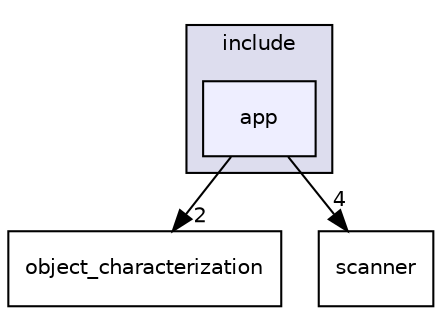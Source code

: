 digraph "include/app" {
  compound=true
  node [ fontsize="10", fontname="Helvetica"];
  edge [ labelfontsize="10", labelfontname="Helvetica"];
  subgraph clusterdir_d44c64559bbebec7f509842c48db8b23 {
    graph [ bgcolor="#ddddee", pencolor="black", label="include" fontname="Helvetica", fontsize="10", URL="dir_d44c64559bbebec7f509842c48db8b23.html"]
  dir_98ff7954eb3842da01d2ae02361edfa5 [shape=box, label="app", style="filled", fillcolor="#eeeeff", pencolor="black", URL="dir_98ff7954eb3842da01d2ae02361edfa5.html"];
  }
  dir_e6a46eaf5f0c8c3e11609743177702c5 [shape=box label="object_characterization" URL="dir_e6a46eaf5f0c8c3e11609743177702c5.html"];
  dir_e89ff169d3e8e77f69d16b855fc26496 [shape=box label="scanner" URL="dir_e89ff169d3e8e77f69d16b855fc26496.html"];
  dir_98ff7954eb3842da01d2ae02361edfa5->dir_e6a46eaf5f0c8c3e11609743177702c5 [headlabel="2", labeldistance=1.5 headhref="dir_000002_000005.html"];
  dir_98ff7954eb3842da01d2ae02361edfa5->dir_e89ff169d3e8e77f69d16b855fc26496 [headlabel="4", labeldistance=1.5 headhref="dir_000002_000006.html"];
}
